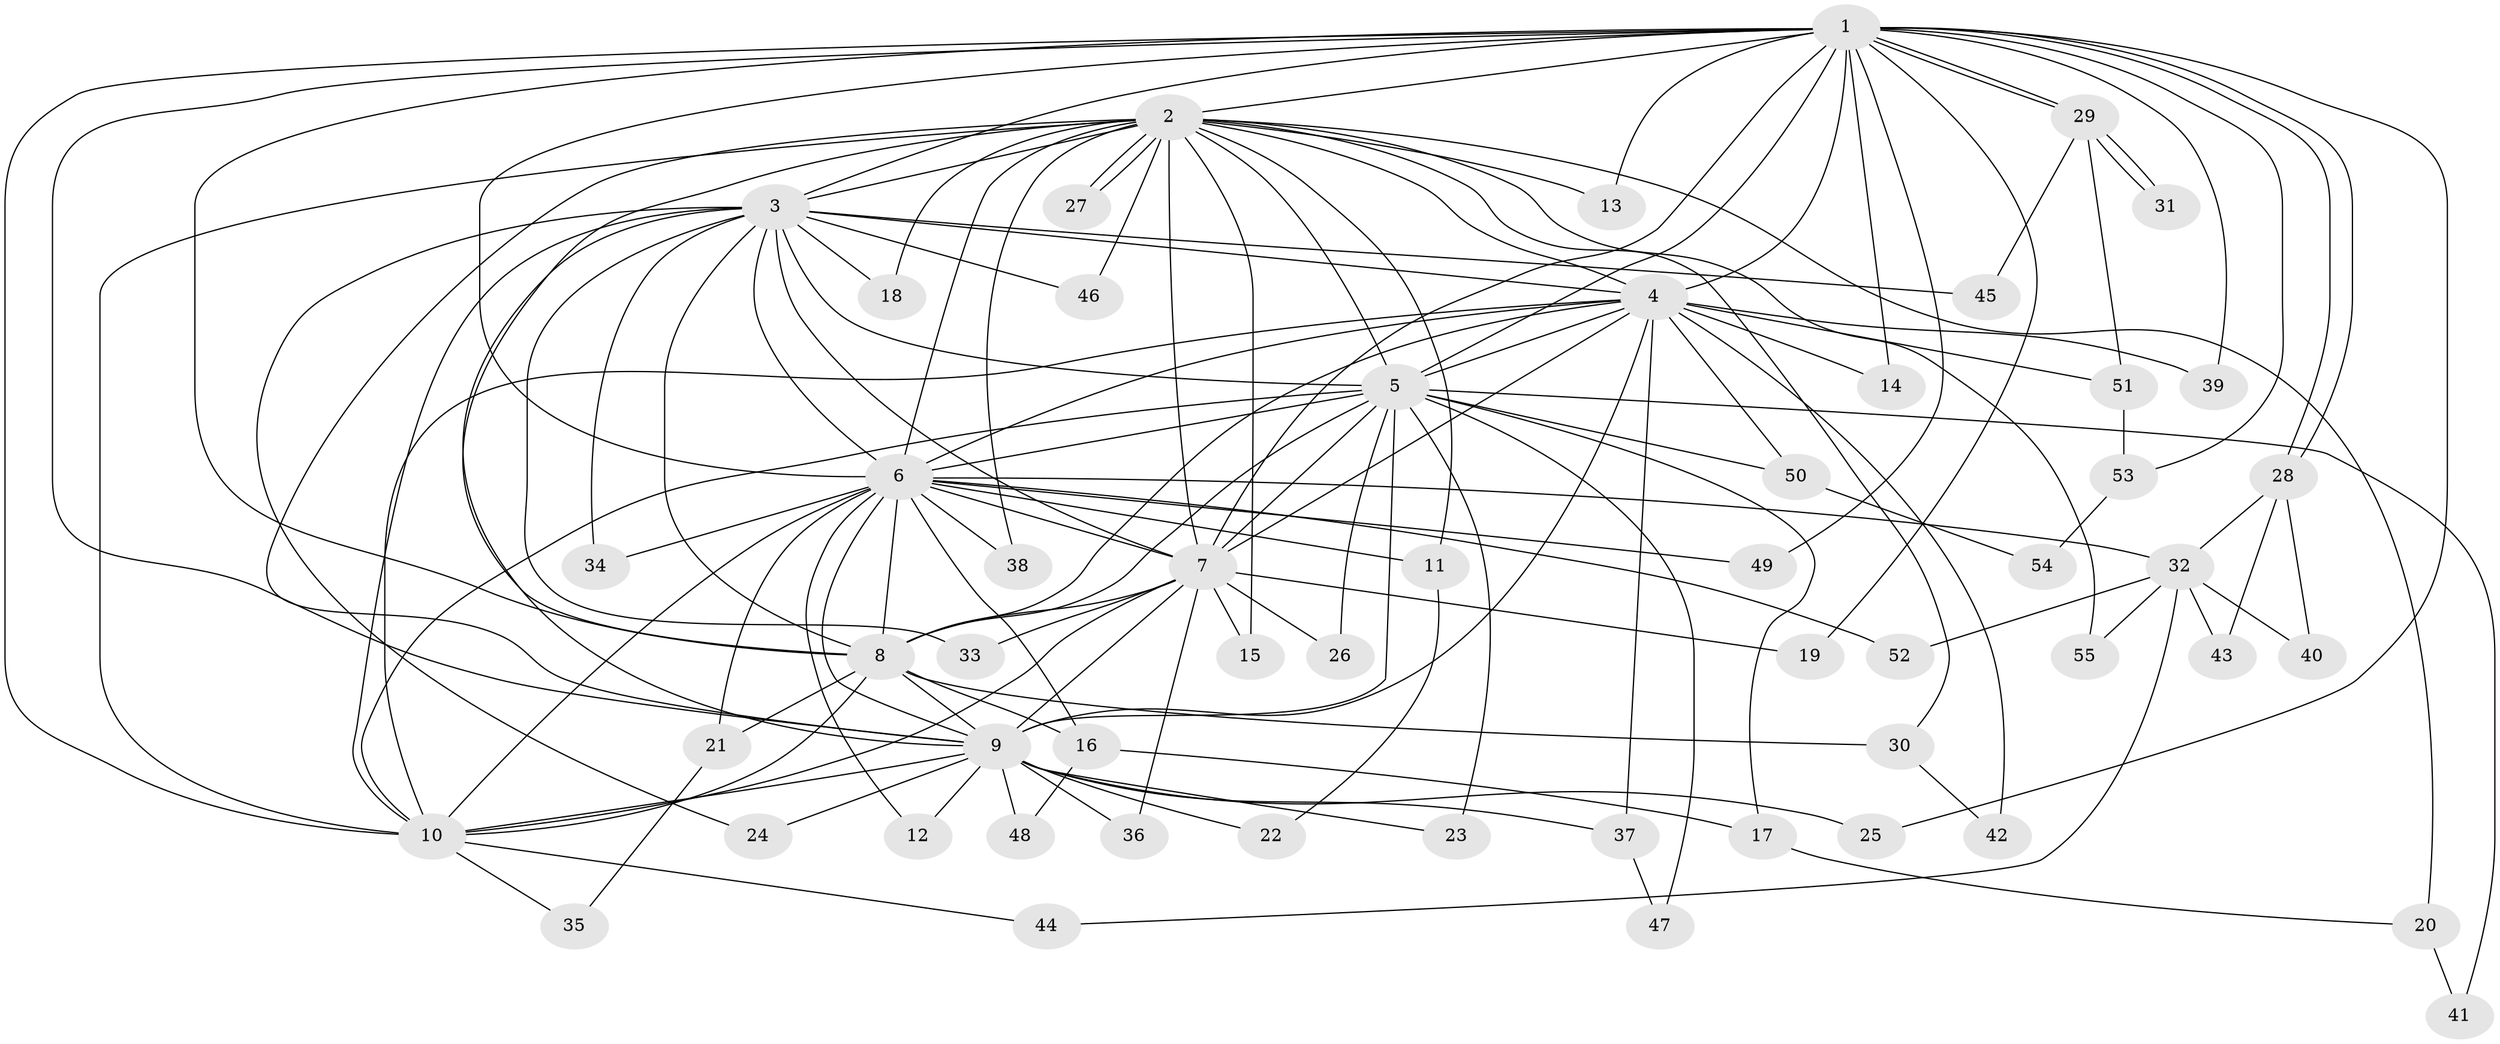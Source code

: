 // coarse degree distribution, {19: 0.045454545454545456, 5: 0.09090909090909091, 4: 0.045454545454545456, 3: 0.13636363636363635, 2: 0.5, 1: 0.18181818181818182}
// Generated by graph-tools (version 1.1) at 2025/49/03/04/25 22:49:32]
// undirected, 55 vertices, 135 edges
graph export_dot {
  node [color=gray90,style=filled];
  1;
  2;
  3;
  4;
  5;
  6;
  7;
  8;
  9;
  10;
  11;
  12;
  13;
  14;
  15;
  16;
  17;
  18;
  19;
  20;
  21;
  22;
  23;
  24;
  25;
  26;
  27;
  28;
  29;
  30;
  31;
  32;
  33;
  34;
  35;
  36;
  37;
  38;
  39;
  40;
  41;
  42;
  43;
  44;
  45;
  46;
  47;
  48;
  49;
  50;
  51;
  52;
  53;
  54;
  55;
  1 -- 2;
  1 -- 3;
  1 -- 4;
  1 -- 5;
  1 -- 6;
  1 -- 7;
  1 -- 8;
  1 -- 9;
  1 -- 10;
  1 -- 13;
  1 -- 14;
  1 -- 19;
  1 -- 25;
  1 -- 28;
  1 -- 28;
  1 -- 29;
  1 -- 29;
  1 -- 39;
  1 -- 49;
  1 -- 53;
  2 -- 3;
  2 -- 4;
  2 -- 5;
  2 -- 6;
  2 -- 7;
  2 -- 8;
  2 -- 9;
  2 -- 10;
  2 -- 11;
  2 -- 13;
  2 -- 15;
  2 -- 18;
  2 -- 20;
  2 -- 27;
  2 -- 27;
  2 -- 30;
  2 -- 38;
  2 -- 46;
  2 -- 55;
  3 -- 4;
  3 -- 5;
  3 -- 6;
  3 -- 7;
  3 -- 8;
  3 -- 9;
  3 -- 10;
  3 -- 18;
  3 -- 24;
  3 -- 33;
  3 -- 34;
  3 -- 45;
  3 -- 46;
  4 -- 5;
  4 -- 6;
  4 -- 7;
  4 -- 8;
  4 -- 9;
  4 -- 10;
  4 -- 14;
  4 -- 37;
  4 -- 39;
  4 -- 42;
  4 -- 50;
  4 -- 51;
  5 -- 6;
  5 -- 7;
  5 -- 8;
  5 -- 9;
  5 -- 10;
  5 -- 17;
  5 -- 23;
  5 -- 26;
  5 -- 41;
  5 -- 47;
  5 -- 50;
  6 -- 7;
  6 -- 8;
  6 -- 9;
  6 -- 10;
  6 -- 11;
  6 -- 12;
  6 -- 16;
  6 -- 21;
  6 -- 32;
  6 -- 34;
  6 -- 38;
  6 -- 49;
  6 -- 52;
  7 -- 8;
  7 -- 9;
  7 -- 10;
  7 -- 15;
  7 -- 19;
  7 -- 26;
  7 -- 33;
  7 -- 36;
  8 -- 9;
  8 -- 10;
  8 -- 16;
  8 -- 21;
  8 -- 30;
  9 -- 10;
  9 -- 12;
  9 -- 22;
  9 -- 23;
  9 -- 24;
  9 -- 25;
  9 -- 36;
  9 -- 37;
  9 -- 48;
  10 -- 35;
  10 -- 44;
  11 -- 22;
  16 -- 17;
  16 -- 48;
  17 -- 20;
  20 -- 41;
  21 -- 35;
  28 -- 32;
  28 -- 40;
  28 -- 43;
  29 -- 31;
  29 -- 31;
  29 -- 45;
  29 -- 51;
  30 -- 42;
  32 -- 40;
  32 -- 43;
  32 -- 44;
  32 -- 52;
  32 -- 55;
  37 -- 47;
  50 -- 54;
  51 -- 53;
  53 -- 54;
}
